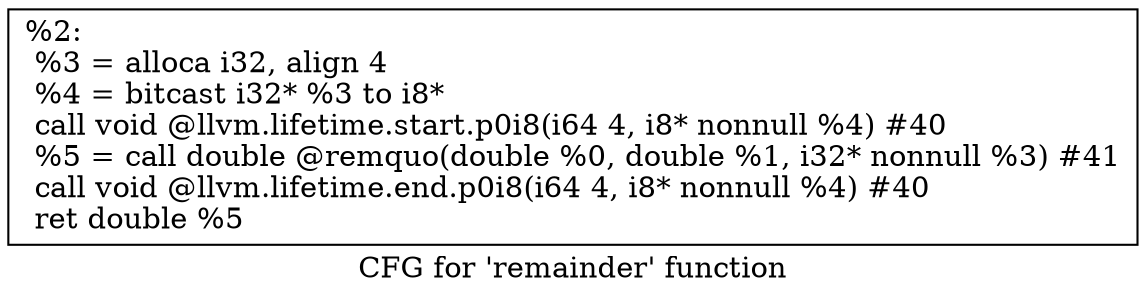 digraph "CFG for 'remainder' function" {
	label="CFG for 'remainder' function";

	Node0x1d540b0 [shape=record,label="{%2:\l  %3 = alloca i32, align 4\l  %4 = bitcast i32* %3 to i8*\l  call void @llvm.lifetime.start.p0i8(i64 4, i8* nonnull %4) #40\l  %5 = call double @remquo(double %0, double %1, i32* nonnull %3) #41\l  call void @llvm.lifetime.end.p0i8(i64 4, i8* nonnull %4) #40\l  ret double %5\l}"];
}
